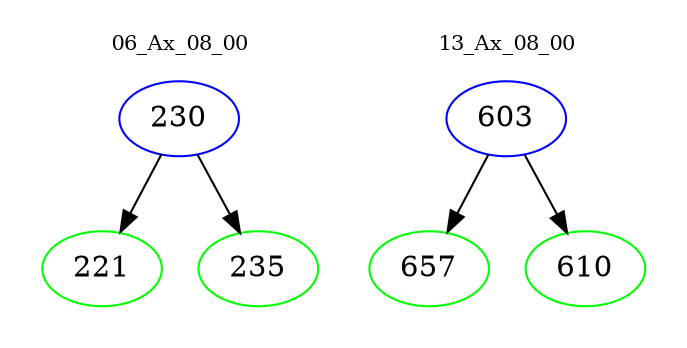 digraph{
subgraph cluster_0 {
color = white
label = "06_Ax_08_00";
fontsize=10;
T0_230 [label="230", color="blue"]
T0_230 -> T0_221 [color="black"]
T0_221 [label="221", color="green"]
T0_230 -> T0_235 [color="black"]
T0_235 [label="235", color="green"]
}
subgraph cluster_1 {
color = white
label = "13_Ax_08_00";
fontsize=10;
T1_603 [label="603", color="blue"]
T1_603 -> T1_657 [color="black"]
T1_657 [label="657", color="green"]
T1_603 -> T1_610 [color="black"]
T1_610 [label="610", color="green"]
}
}
